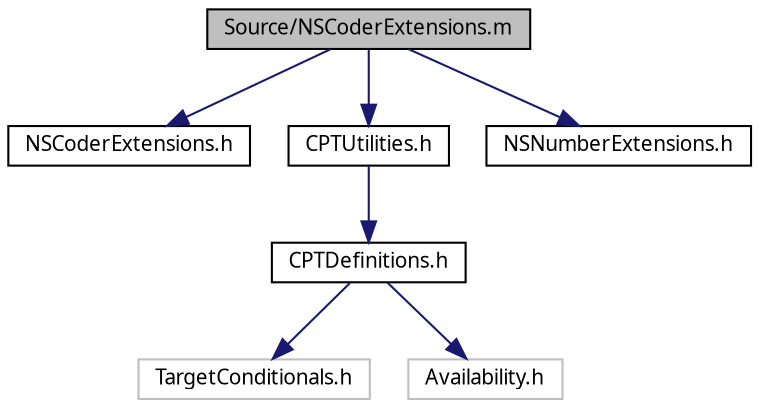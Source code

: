 digraph "Source/NSCoderExtensions.m"
{
 // LATEX_PDF_SIZE
  bgcolor="transparent";
  edge [fontname="Lucinda Grande",fontsize="10",labelfontname="Lucinda Grande",labelfontsize="10"];
  node [fontname="Lucinda Grande",fontsize="10",shape=record];
  Node1 [label="Source/NSCoderExtensions.m",height=0.2,width=0.4,color="black", fillcolor="grey75", style="filled", fontcolor="black",tooltip=" "];
  Node1 -> Node2 [color="midnightblue",fontsize="10",style="solid",fontname="Lucinda Grande"];
  Node2 [label="NSCoderExtensions.h",height=0.2,width=0.4,color="black",URL="$_n_s_coder_extensions_8h.html",tooltip=" "];
  Node1 -> Node3 [color="midnightblue",fontsize="10",style="solid",fontname="Lucinda Grande"];
  Node3 [label="CPTUtilities.h",height=0.2,width=0.4,color="black",URL="$_c_p_t_utilities_8h.html",tooltip=" "];
  Node3 -> Node4 [color="midnightblue",fontsize="10",style="solid",fontname="Lucinda Grande"];
  Node4 [label="CPTDefinitions.h",height=0.2,width=0.4,color="black",URL="$_c_p_t_definitions_8h.html",tooltip=" "];
  Node4 -> Node5 [color="midnightblue",fontsize="10",style="solid",fontname="Lucinda Grande"];
  Node5 [label="TargetConditionals.h",height=0.2,width=0.4,color="grey75",tooltip=" "];
  Node4 -> Node6 [color="midnightblue",fontsize="10",style="solid",fontname="Lucinda Grande"];
  Node6 [label="Availability.h",height=0.2,width=0.4,color="grey75",tooltip=" "];
  Node1 -> Node7 [color="midnightblue",fontsize="10",style="solid",fontname="Lucinda Grande"];
  Node7 [label="NSNumberExtensions.h",height=0.2,width=0.4,color="black",URL="$_n_s_number_extensions_8h.html",tooltip=" "];
}
